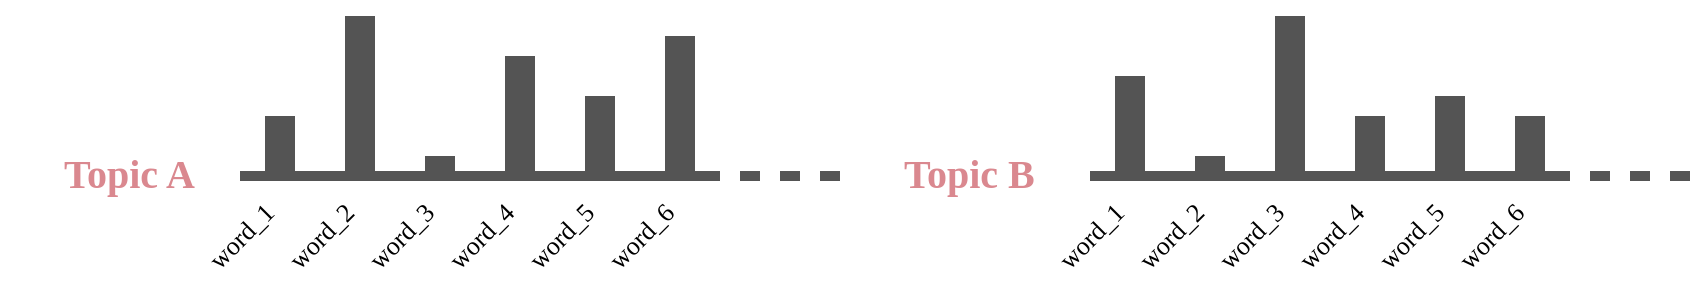 <mxfile version="14.4.4" type="device"><diagram id="EJwRzlB10c5uW7j3Bz_0" name="Page-1"><mxGraphModel dx="1422" dy="719" grid="1" gridSize="10" guides="1" tooltips="1" connect="1" arrows="1" fold="1" page="1" pageScale="1" pageWidth="850" pageHeight="1100" math="0" shadow="0"><root><mxCell id="0"/><mxCell id="1" parent="0"/><mxCell id="HcaMq3j7qIq7o8DpzJGZ-63" value="" style="group;fontStyle=1;fontFamily=Palatino Linotype;" vertex="1" connectable="0" parent="1"><mxGeometry y="400" width="420" height="138.284" as="geometry"/></mxCell><mxCell id="HcaMq3j7qIq7o8DpzJGZ-30" value="word_1" style="text;html=1;align=center;verticalAlign=middle;resizable=0;points=[];autosize=1;fontFamily=Palatino Linotype;rotation=315;fontSize=13;" vertex="1" parent="HcaMq3j7qIq7o8DpzJGZ-63"><mxGeometry x="90" y="100" width="60" height="20" as="geometry"/></mxCell><mxCell id="HcaMq3j7qIq7o8DpzJGZ-31" value="&lt;div style=&quot;font-size: 13px;&quot;&gt;word_2&lt;/div&gt;" style="text;html=1;align=center;verticalAlign=middle;resizable=0;points=[];autosize=1;fontFamily=Palatino Linotype;rotation=315;fontSize=13;" vertex="1" parent="HcaMq3j7qIq7o8DpzJGZ-63"><mxGeometry x="130" y="100" width="60" height="20" as="geometry"/></mxCell><mxCell id="HcaMq3j7qIq7o8DpzJGZ-32" value="word_3" style="text;html=1;align=center;verticalAlign=middle;resizable=0;points=[];autosize=1;fontFamily=Palatino Linotype;rotation=315;fontSize=13;" vertex="1" parent="HcaMq3j7qIq7o8DpzJGZ-63"><mxGeometry x="170" y="100" width="60" height="20" as="geometry"/></mxCell><mxCell id="HcaMq3j7qIq7o8DpzJGZ-33" value="word_4" style="text;html=1;align=center;verticalAlign=middle;resizable=0;points=[];autosize=1;fontFamily=Palatino Linotype;rotation=315;fontSize=13;" vertex="1" parent="HcaMq3j7qIq7o8DpzJGZ-63"><mxGeometry x="210" y="100" width="60" height="20" as="geometry"/></mxCell><mxCell id="HcaMq3j7qIq7o8DpzJGZ-34" value="word_5" style="text;html=1;align=center;verticalAlign=middle;resizable=0;points=[];autosize=1;fontFamily=Palatino Linotype;rotation=315;fontSize=13;" vertex="1" parent="HcaMq3j7qIq7o8DpzJGZ-63"><mxGeometry x="250" y="100" width="60" height="20" as="geometry"/></mxCell><mxCell id="HcaMq3j7qIq7o8DpzJGZ-35" value="word_6" style="text;html=1;align=center;verticalAlign=middle;resizable=0;points=[];autosize=1;fontFamily=Palatino Linotype;rotation=315;fontSize=13;" vertex="1" parent="HcaMq3j7qIq7o8DpzJGZ-63"><mxGeometry x="290" y="100" width="60" height="20" as="geometry"/></mxCell><mxCell id="HcaMq3j7qIq7o8DpzJGZ-62" value="" style="group" vertex="1" connectable="0" parent="HcaMq3j7qIq7o8DpzJGZ-63"><mxGeometry width="420" height="90" as="geometry"/></mxCell><mxCell id="HcaMq3j7qIq7o8DpzJGZ-21" value="" style="endArrow=none;html=1;strokeWidth=5;strokeColor=#545454;" edge="1" parent="HcaMq3j7qIq7o8DpzJGZ-62"><mxGeometry width="50" height="50" relative="1" as="geometry"><mxPoint x="120" y="80" as="sourcePoint"/><mxPoint x="360" y="80" as="targetPoint"/></mxGeometry></mxCell><mxCell id="HcaMq3j7qIq7o8DpzJGZ-24" value="" style="endArrow=none;html=1;strokeWidth=15;strokeColor=#545454;" edge="1" parent="HcaMq3j7qIq7o8DpzJGZ-62"><mxGeometry width="50" height="50" relative="1" as="geometry"><mxPoint x="140" y="80" as="sourcePoint"/><mxPoint x="140" y="50" as="targetPoint"/></mxGeometry></mxCell><mxCell id="HcaMq3j7qIq7o8DpzJGZ-25" value="" style="endArrow=none;html=1;strokeWidth=15;strokeColor=#545454;" edge="1" parent="HcaMq3j7qIq7o8DpzJGZ-62"><mxGeometry width="50" height="50" relative="1" as="geometry"><mxPoint x="180" y="80" as="sourcePoint"/><mxPoint x="180" as="targetPoint"/></mxGeometry></mxCell><mxCell id="HcaMq3j7qIq7o8DpzJGZ-26" value="" style="endArrow=none;html=1;strokeWidth=15;strokeColor=#545454;" edge="1" parent="HcaMq3j7qIq7o8DpzJGZ-62"><mxGeometry width="50" height="50" relative="1" as="geometry"><mxPoint x="220" y="80" as="sourcePoint"/><mxPoint x="220" y="70" as="targetPoint"/></mxGeometry></mxCell><mxCell id="HcaMq3j7qIq7o8DpzJGZ-27" value="" style="endArrow=none;html=1;strokeWidth=15;strokeColor=#545454;" edge="1" parent="HcaMq3j7qIq7o8DpzJGZ-62"><mxGeometry width="50" height="50" relative="1" as="geometry"><mxPoint x="260" y="80" as="sourcePoint"/><mxPoint x="260" y="20" as="targetPoint"/></mxGeometry></mxCell><mxCell id="HcaMq3j7qIq7o8DpzJGZ-28" value="" style="endArrow=none;html=1;strokeWidth=15;strokeColor=#545454;" edge="1" parent="HcaMq3j7qIq7o8DpzJGZ-62"><mxGeometry width="50" height="50" relative="1" as="geometry"><mxPoint x="300" y="80" as="sourcePoint"/><mxPoint x="300" y="40" as="targetPoint"/></mxGeometry></mxCell><mxCell id="HcaMq3j7qIq7o8DpzJGZ-29" value="" style="endArrow=none;html=1;strokeWidth=15;strokeColor=#545454;" edge="1" parent="HcaMq3j7qIq7o8DpzJGZ-62"><mxGeometry width="50" height="50" relative="1" as="geometry"><mxPoint x="340" y="80" as="sourcePoint"/><mxPoint x="340" y="10" as="targetPoint"/></mxGeometry></mxCell><mxCell id="HcaMq3j7qIq7o8DpzJGZ-49" value="" style="endArrow=none;html=1;strokeWidth=5;strokeColor=#545454;" edge="1" parent="HcaMq3j7qIq7o8DpzJGZ-62"><mxGeometry width="50" height="50" relative="1" as="geometry"><mxPoint x="370" y="80" as="sourcePoint"/><mxPoint x="380" y="80" as="targetPoint"/></mxGeometry></mxCell><mxCell id="HcaMq3j7qIq7o8DpzJGZ-51" value="" style="endArrow=none;html=1;strokeWidth=5;strokeColor=#545454;" edge="1" parent="HcaMq3j7qIq7o8DpzJGZ-62"><mxGeometry width="50" height="50" relative="1" as="geometry"><mxPoint x="390" y="80" as="sourcePoint"/><mxPoint x="400" y="80" as="targetPoint"/></mxGeometry></mxCell><mxCell id="HcaMq3j7qIq7o8DpzJGZ-52" value="" style="endArrow=none;html=1;strokeWidth=5;strokeColor=#545454;" edge="1" parent="HcaMq3j7qIq7o8DpzJGZ-62"><mxGeometry width="50" height="50" relative="1" as="geometry"><mxPoint x="410" y="80" as="sourcePoint"/><mxPoint x="420" y="80" as="targetPoint"/></mxGeometry></mxCell><mxCell id="HcaMq3j7qIq7o8DpzJGZ-57" value="&lt;font style=&quot;font-size: 20px&quot;&gt;&lt;font style=&quot;font-size: 20px&quot;&gt;&lt;font color=&quot;#da888f&quot;&gt;&lt;b&gt;Topic A&lt;/b&gt;&lt;/font&gt;&lt;br&gt;&lt;/font&gt;&lt;/font&gt;" style="text;whiteSpace=wrap;html=1;fontSize=13;fontFamily=Palatino Linotype;" vertex="1" parent="HcaMq3j7qIq7o8DpzJGZ-62"><mxGeometry x="30" y="60" width="90" height="30" as="geometry"/></mxCell><mxCell id="HcaMq3j7qIq7o8DpzJGZ-64" value="" style="group" vertex="1" connectable="0" parent="1"><mxGeometry x="425" y="400" width="420" height="138.284" as="geometry"/></mxCell><mxCell id="HcaMq3j7qIq7o8DpzJGZ-36" value="" style="endArrow=none;html=1;strokeWidth=5;strokeColor=#545454;" edge="1" parent="HcaMq3j7qIq7o8DpzJGZ-64"><mxGeometry width="50" height="50" relative="1" as="geometry"><mxPoint x="120" y="80" as="sourcePoint"/><mxPoint x="360" y="80" as="targetPoint"/></mxGeometry></mxCell><mxCell id="HcaMq3j7qIq7o8DpzJGZ-37" value="" style="endArrow=none;html=1;strokeWidth=15;strokeColor=#545454;" edge="1" parent="HcaMq3j7qIq7o8DpzJGZ-64"><mxGeometry width="50" height="50" relative="1" as="geometry"><mxPoint x="140" y="80" as="sourcePoint"/><mxPoint x="140" y="30" as="targetPoint"/></mxGeometry></mxCell><mxCell id="HcaMq3j7qIq7o8DpzJGZ-38" value="" style="endArrow=none;html=1;strokeWidth=15;strokeColor=#545454;" edge="1" parent="HcaMq3j7qIq7o8DpzJGZ-64"><mxGeometry width="50" height="50" relative="1" as="geometry"><mxPoint x="180" y="80" as="sourcePoint"/><mxPoint x="180" y="70" as="targetPoint"/></mxGeometry></mxCell><mxCell id="HcaMq3j7qIq7o8DpzJGZ-39" value="" style="endArrow=none;html=1;strokeWidth=15;strokeColor=#545454;" edge="1" parent="HcaMq3j7qIq7o8DpzJGZ-64"><mxGeometry width="50" height="50" relative="1" as="geometry"><mxPoint x="220" y="80" as="sourcePoint"/><mxPoint x="220" as="targetPoint"/></mxGeometry></mxCell><mxCell id="HcaMq3j7qIq7o8DpzJGZ-40" value="" style="endArrow=none;html=1;strokeWidth=15;strokeColor=#545454;" edge="1" parent="HcaMq3j7qIq7o8DpzJGZ-64"><mxGeometry width="50" height="50" relative="1" as="geometry"><mxPoint x="260" y="80" as="sourcePoint"/><mxPoint x="260" y="50" as="targetPoint"/></mxGeometry></mxCell><mxCell id="HcaMq3j7qIq7o8DpzJGZ-41" value="" style="endArrow=none;html=1;strokeWidth=15;strokeColor=#545454;" edge="1" parent="HcaMq3j7qIq7o8DpzJGZ-64"><mxGeometry width="50" height="50" relative="1" as="geometry"><mxPoint x="300" y="80" as="sourcePoint"/><mxPoint x="300" y="40" as="targetPoint"/></mxGeometry></mxCell><mxCell id="HcaMq3j7qIq7o8DpzJGZ-42" value="" style="endArrow=none;html=1;strokeWidth=15;strokeColor=#545454;" edge="1" parent="HcaMq3j7qIq7o8DpzJGZ-64"><mxGeometry width="50" height="50" relative="1" as="geometry"><mxPoint x="340" y="80" as="sourcePoint"/><mxPoint x="340" y="50" as="targetPoint"/></mxGeometry></mxCell><mxCell id="HcaMq3j7qIq7o8DpzJGZ-43" value="word_1" style="text;html=1;align=center;verticalAlign=middle;resizable=0;points=[];autosize=1;fontFamily=Palatino Linotype;rotation=315;fontSize=13;" vertex="1" parent="HcaMq3j7qIq7o8DpzJGZ-64"><mxGeometry x="90" y="100" width="60" height="20" as="geometry"/></mxCell><mxCell id="HcaMq3j7qIq7o8DpzJGZ-44" value="&lt;div style=&quot;font-size: 13px;&quot;&gt;word_2&lt;/div&gt;" style="text;html=1;align=center;verticalAlign=middle;resizable=0;points=[];autosize=1;fontFamily=Palatino Linotype;rotation=315;fontSize=13;" vertex="1" parent="HcaMq3j7qIq7o8DpzJGZ-64"><mxGeometry x="130" y="100" width="60" height="20" as="geometry"/></mxCell><mxCell id="HcaMq3j7qIq7o8DpzJGZ-45" value="word_3" style="text;html=1;align=center;verticalAlign=middle;resizable=0;points=[];autosize=1;fontFamily=Palatino Linotype;rotation=315;fontSize=13;" vertex="1" parent="HcaMq3j7qIq7o8DpzJGZ-64"><mxGeometry x="170" y="100" width="60" height="20" as="geometry"/></mxCell><mxCell id="HcaMq3j7qIq7o8DpzJGZ-46" value="word_4" style="text;html=1;align=center;verticalAlign=middle;resizable=0;points=[];autosize=1;fontFamily=Palatino Linotype;rotation=315;fontSize=13;" vertex="1" parent="HcaMq3j7qIq7o8DpzJGZ-64"><mxGeometry x="210" y="100" width="60" height="20" as="geometry"/></mxCell><mxCell id="HcaMq3j7qIq7o8DpzJGZ-47" value="word_5" style="text;html=1;align=center;verticalAlign=middle;resizable=0;points=[];autosize=1;fontFamily=Palatino Linotype;rotation=315;fontSize=13;" vertex="1" parent="HcaMq3j7qIq7o8DpzJGZ-64"><mxGeometry x="250" y="100" width="60" height="20" as="geometry"/></mxCell><mxCell id="HcaMq3j7qIq7o8DpzJGZ-48" value="word_6" style="text;html=1;align=center;verticalAlign=middle;resizable=0;points=[];autosize=1;fontFamily=Palatino Linotype;rotation=315;fontSize=13;" vertex="1" parent="HcaMq3j7qIq7o8DpzJGZ-64"><mxGeometry x="290" y="100" width="60" height="20" as="geometry"/></mxCell><mxCell id="HcaMq3j7qIq7o8DpzJGZ-53" value="" style="endArrow=none;html=1;strokeWidth=5;strokeColor=#545454;" edge="1" parent="HcaMq3j7qIq7o8DpzJGZ-64"><mxGeometry width="50" height="50" relative="1" as="geometry"><mxPoint x="410" y="80" as="sourcePoint"/><mxPoint x="420" y="80" as="targetPoint"/></mxGeometry></mxCell><mxCell id="HcaMq3j7qIq7o8DpzJGZ-54" value="" style="endArrow=none;html=1;strokeWidth=5;strokeColor=#545454;" edge="1" parent="HcaMq3j7qIq7o8DpzJGZ-64"><mxGeometry width="50" height="50" relative="1" as="geometry"><mxPoint x="390" y="80" as="sourcePoint"/><mxPoint x="400" y="80" as="targetPoint"/></mxGeometry></mxCell><mxCell id="HcaMq3j7qIq7o8DpzJGZ-55" value="" style="endArrow=none;html=1;strokeWidth=5;strokeColor=#545454;" edge="1" parent="HcaMq3j7qIq7o8DpzJGZ-64"><mxGeometry width="50" height="50" relative="1" as="geometry"><mxPoint x="370" y="80" as="sourcePoint"/><mxPoint x="380" y="80" as="targetPoint"/></mxGeometry></mxCell><mxCell id="HcaMq3j7qIq7o8DpzJGZ-58" value="&lt;font color=&quot;#DA888F&quot;&gt;&lt;b&gt;&lt;font style=&quot;font-size: 20px&quot;&gt;&lt;font style=&quot;font-size: 20px&quot;&gt;Topic B&lt;br&gt;&lt;/font&gt;&lt;/font&gt;&lt;/b&gt;&lt;/font&gt;" style="text;whiteSpace=wrap;html=1;fontSize=13;fontFamily=Palatino Linotype;" vertex="1" parent="HcaMq3j7qIq7o8DpzJGZ-64"><mxGeometry x="25" y="60" width="90" height="30" as="geometry"/></mxCell></root></mxGraphModel></diagram></mxfile>